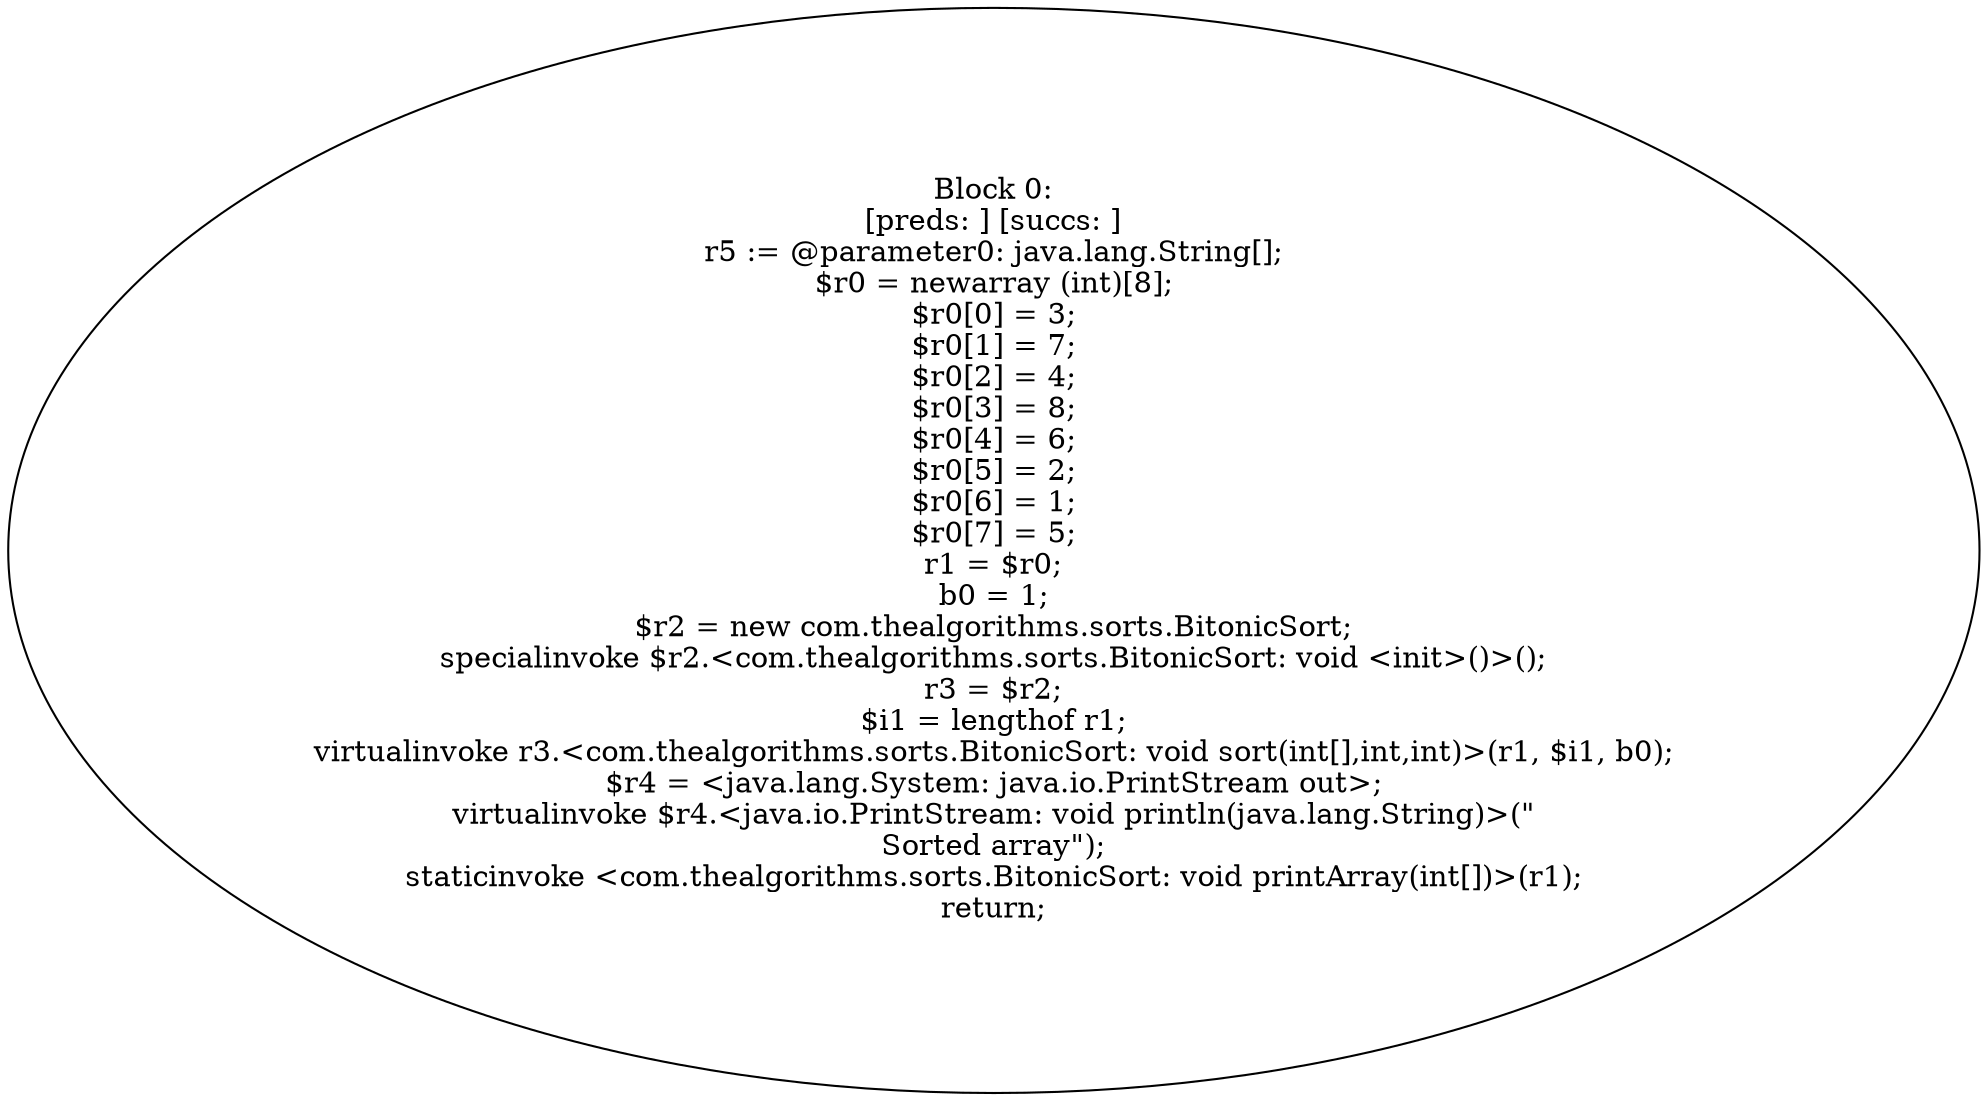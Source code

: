 digraph "unitGraph" {
    "Block 0:
[preds: ] [succs: ]
r5 := @parameter0: java.lang.String[];
$r0 = newarray (int)[8];
$r0[0] = 3;
$r0[1] = 7;
$r0[2] = 4;
$r0[3] = 8;
$r0[4] = 6;
$r0[5] = 2;
$r0[6] = 1;
$r0[7] = 5;
r1 = $r0;
b0 = 1;
$r2 = new com.thealgorithms.sorts.BitonicSort;
specialinvoke $r2.<com.thealgorithms.sorts.BitonicSort: void <init>()>();
r3 = $r2;
$i1 = lengthof r1;
virtualinvoke r3.<com.thealgorithms.sorts.BitonicSort: void sort(int[],int,int)>(r1, $i1, b0);
$r4 = <java.lang.System: java.io.PrintStream out>;
virtualinvoke $r4.<java.io.PrintStream: void println(java.lang.String)>(\"\nSorted array\");
staticinvoke <com.thealgorithms.sorts.BitonicSort: void printArray(int[])>(r1);
return;
"
}
